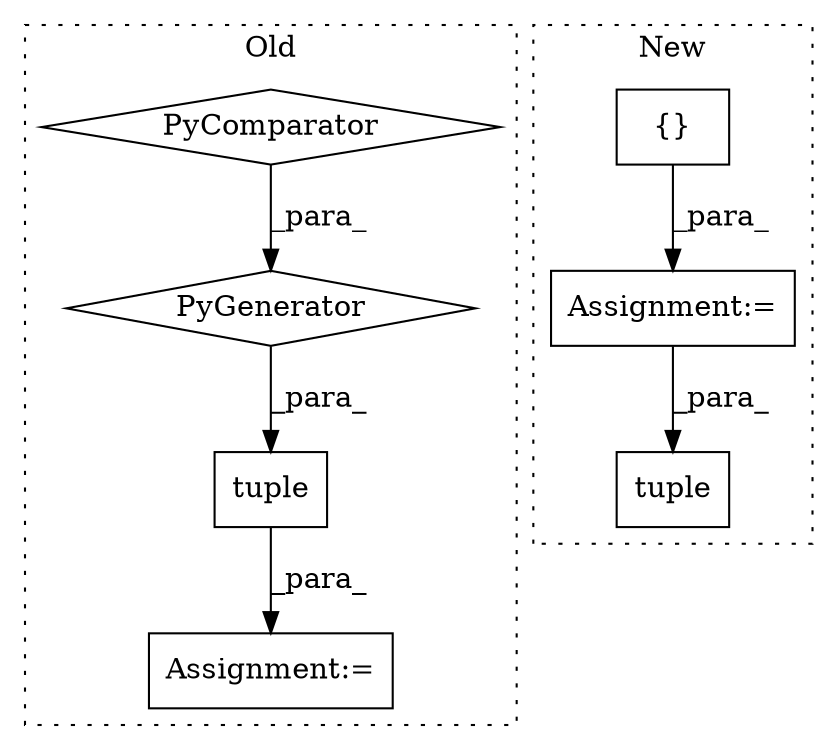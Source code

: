 digraph G {
subgraph cluster0 {
1 [label="PyGenerator" a="107" s="1058" l="108" shape="diamond"];
4 [label="PyComparator" a="113" s="1138" l="22" shape="diamond"];
5 [label="Assignment:=" a="7" s="1042" l="1" shape="box"];
7 [label="tuple" a="32" s="1043,1166" l="15,-3" shape="box"];
label = "Old";
style="dotted";
}
subgraph cluster1 {
2 [label="tuple" a="32" s="1153,1311" l="15,-3" shape="box"];
3 [label="Assignment:=" a="7" s="1266" l="39" shape="box"];
6 [label="{}" a="4" s="1051,1055" l="1,1" shape="box"];
label = "New";
style="dotted";
}
1 -> 7 [label="_para_"];
3 -> 2 [label="_para_"];
4 -> 1 [label="_para_"];
6 -> 3 [label="_para_"];
7 -> 5 [label="_para_"];
}
